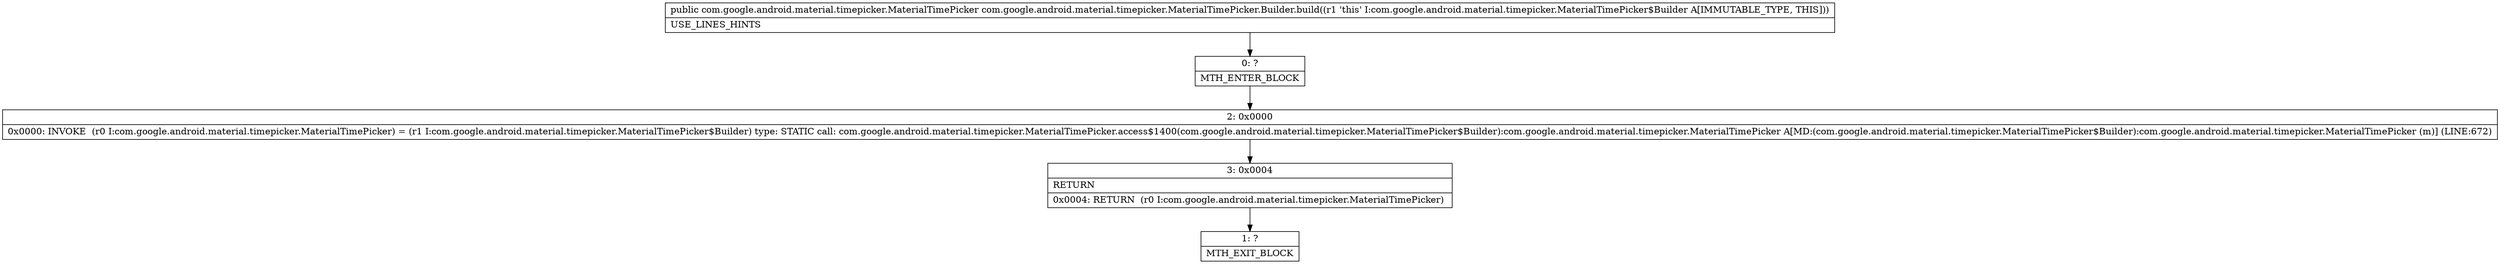 digraph "CFG forcom.google.android.material.timepicker.MaterialTimePicker.Builder.build()Lcom\/google\/android\/material\/timepicker\/MaterialTimePicker;" {
Node_0 [shape=record,label="{0\:\ ?|MTH_ENTER_BLOCK\l}"];
Node_2 [shape=record,label="{2\:\ 0x0000|0x0000: INVOKE  (r0 I:com.google.android.material.timepicker.MaterialTimePicker) = (r1 I:com.google.android.material.timepicker.MaterialTimePicker$Builder) type: STATIC call: com.google.android.material.timepicker.MaterialTimePicker.access$1400(com.google.android.material.timepicker.MaterialTimePicker$Builder):com.google.android.material.timepicker.MaterialTimePicker A[MD:(com.google.android.material.timepicker.MaterialTimePicker$Builder):com.google.android.material.timepicker.MaterialTimePicker (m)] (LINE:672)\l}"];
Node_3 [shape=record,label="{3\:\ 0x0004|RETURN\l|0x0004: RETURN  (r0 I:com.google.android.material.timepicker.MaterialTimePicker) \l}"];
Node_1 [shape=record,label="{1\:\ ?|MTH_EXIT_BLOCK\l}"];
MethodNode[shape=record,label="{public com.google.android.material.timepicker.MaterialTimePicker com.google.android.material.timepicker.MaterialTimePicker.Builder.build((r1 'this' I:com.google.android.material.timepicker.MaterialTimePicker$Builder A[IMMUTABLE_TYPE, THIS]))  | USE_LINES_HINTS\l}"];
MethodNode -> Node_0;Node_0 -> Node_2;
Node_2 -> Node_3;
Node_3 -> Node_1;
}

